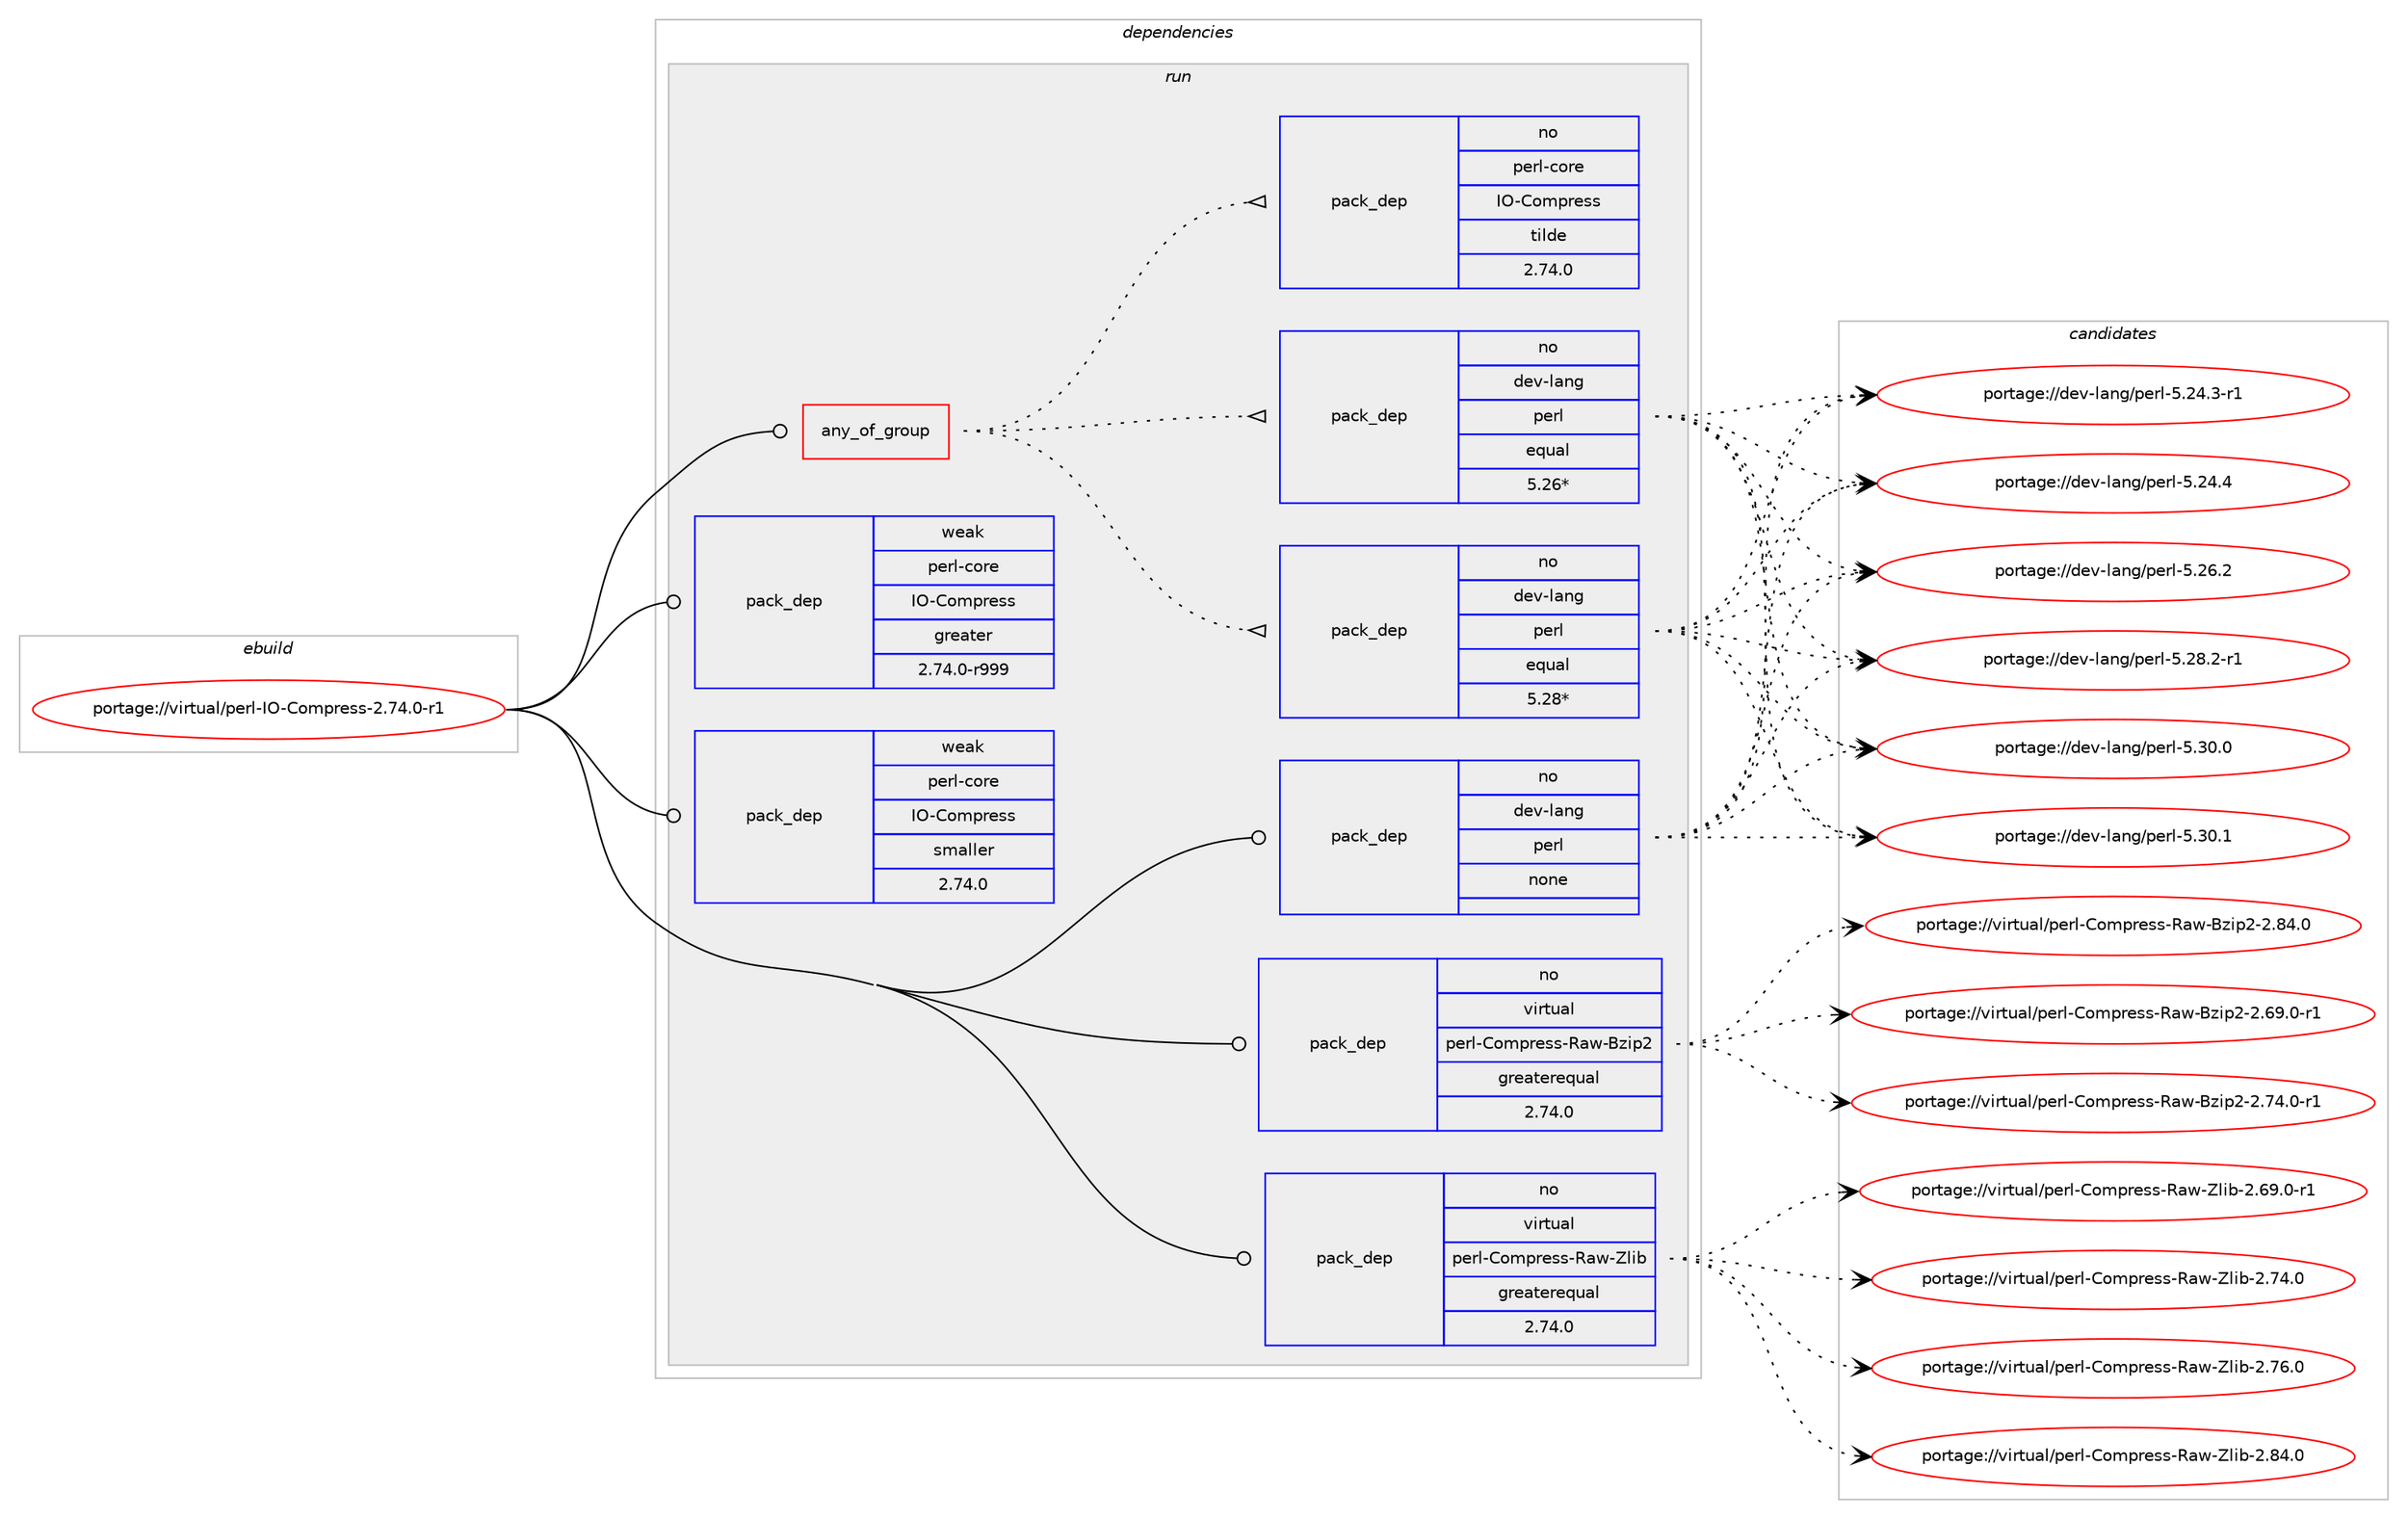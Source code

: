 digraph prolog {

# *************
# Graph options
# *************

newrank=true;
concentrate=true;
compound=true;
graph [rankdir=LR,fontname=Helvetica,fontsize=10,ranksep=1.5];#, ranksep=2.5, nodesep=0.2];
edge  [arrowhead=vee];
node  [fontname=Helvetica,fontsize=10];

# **********
# The ebuild
# **********

subgraph cluster_leftcol {
color=gray;
rank=same;
label=<<i>ebuild</i>>;
id [label="portage://virtual/perl-IO-Compress-2.74.0-r1", color=red, width=4, href="../virtual/perl-IO-Compress-2.74.0-r1.svg"];
}

# ****************
# The dependencies
# ****************

subgraph cluster_midcol {
color=gray;
label=<<i>dependencies</i>>;
subgraph cluster_compile {
fillcolor="#eeeeee";
style=filled;
label=<<i>compile</i>>;
}
subgraph cluster_compileandrun {
fillcolor="#eeeeee";
style=filled;
label=<<i>compile and run</i>>;
}
subgraph cluster_run {
fillcolor="#eeeeee";
style=filled;
label=<<i>run</i>>;
subgraph any7267 {
dependency434764 [label=<<TABLE BORDER="0" CELLBORDER="1" CELLSPACING="0" CELLPADDING="4"><TR><TD CELLPADDING="10">any_of_group</TD></TR></TABLE>>, shape=none, color=red];subgraph pack322253 {
dependency434765 [label=<<TABLE BORDER="0" CELLBORDER="1" CELLSPACING="0" CELLPADDING="4" WIDTH="220"><TR><TD ROWSPAN="6" CELLPADDING="30">pack_dep</TD></TR><TR><TD WIDTH="110">no</TD></TR><TR><TD>dev-lang</TD></TR><TR><TD>perl</TD></TR><TR><TD>equal</TD></TR><TR><TD>5.28*</TD></TR></TABLE>>, shape=none, color=blue];
}
dependency434764:e -> dependency434765:w [weight=20,style="dotted",arrowhead="oinv"];
subgraph pack322254 {
dependency434766 [label=<<TABLE BORDER="0" CELLBORDER="1" CELLSPACING="0" CELLPADDING="4" WIDTH="220"><TR><TD ROWSPAN="6" CELLPADDING="30">pack_dep</TD></TR><TR><TD WIDTH="110">no</TD></TR><TR><TD>dev-lang</TD></TR><TR><TD>perl</TD></TR><TR><TD>equal</TD></TR><TR><TD>5.26*</TD></TR></TABLE>>, shape=none, color=blue];
}
dependency434764:e -> dependency434766:w [weight=20,style="dotted",arrowhead="oinv"];
subgraph pack322255 {
dependency434767 [label=<<TABLE BORDER="0" CELLBORDER="1" CELLSPACING="0" CELLPADDING="4" WIDTH="220"><TR><TD ROWSPAN="6" CELLPADDING="30">pack_dep</TD></TR><TR><TD WIDTH="110">no</TD></TR><TR><TD>perl-core</TD></TR><TR><TD>IO-Compress</TD></TR><TR><TD>tilde</TD></TR><TR><TD>2.74.0</TD></TR></TABLE>>, shape=none, color=blue];
}
dependency434764:e -> dependency434767:w [weight=20,style="dotted",arrowhead="oinv"];
}
id:e -> dependency434764:w [weight=20,style="solid",arrowhead="odot"];
subgraph pack322256 {
dependency434768 [label=<<TABLE BORDER="0" CELLBORDER="1" CELLSPACING="0" CELLPADDING="4" WIDTH="220"><TR><TD ROWSPAN="6" CELLPADDING="30">pack_dep</TD></TR><TR><TD WIDTH="110">no</TD></TR><TR><TD>dev-lang</TD></TR><TR><TD>perl</TD></TR><TR><TD>none</TD></TR><TR><TD></TD></TR></TABLE>>, shape=none, color=blue];
}
id:e -> dependency434768:w [weight=20,style="solid",arrowhead="odot"];
subgraph pack322257 {
dependency434769 [label=<<TABLE BORDER="0" CELLBORDER="1" CELLSPACING="0" CELLPADDING="4" WIDTH="220"><TR><TD ROWSPAN="6" CELLPADDING="30">pack_dep</TD></TR><TR><TD WIDTH="110">no</TD></TR><TR><TD>virtual</TD></TR><TR><TD>perl-Compress-Raw-Bzip2</TD></TR><TR><TD>greaterequal</TD></TR><TR><TD>2.74.0</TD></TR></TABLE>>, shape=none, color=blue];
}
id:e -> dependency434769:w [weight=20,style="solid",arrowhead="odot"];
subgraph pack322258 {
dependency434770 [label=<<TABLE BORDER="0" CELLBORDER="1" CELLSPACING="0" CELLPADDING="4" WIDTH="220"><TR><TD ROWSPAN="6" CELLPADDING="30">pack_dep</TD></TR><TR><TD WIDTH="110">no</TD></TR><TR><TD>virtual</TD></TR><TR><TD>perl-Compress-Raw-Zlib</TD></TR><TR><TD>greaterequal</TD></TR><TR><TD>2.74.0</TD></TR></TABLE>>, shape=none, color=blue];
}
id:e -> dependency434770:w [weight=20,style="solid",arrowhead="odot"];
subgraph pack322259 {
dependency434771 [label=<<TABLE BORDER="0" CELLBORDER="1" CELLSPACING="0" CELLPADDING="4" WIDTH="220"><TR><TD ROWSPAN="6" CELLPADDING="30">pack_dep</TD></TR><TR><TD WIDTH="110">weak</TD></TR><TR><TD>perl-core</TD></TR><TR><TD>IO-Compress</TD></TR><TR><TD>greater</TD></TR><TR><TD>2.74.0-r999</TD></TR></TABLE>>, shape=none, color=blue];
}
id:e -> dependency434771:w [weight=20,style="solid",arrowhead="odot"];
subgraph pack322260 {
dependency434772 [label=<<TABLE BORDER="0" CELLBORDER="1" CELLSPACING="0" CELLPADDING="4" WIDTH="220"><TR><TD ROWSPAN="6" CELLPADDING="30">pack_dep</TD></TR><TR><TD WIDTH="110">weak</TD></TR><TR><TD>perl-core</TD></TR><TR><TD>IO-Compress</TD></TR><TR><TD>smaller</TD></TR><TR><TD>2.74.0</TD></TR></TABLE>>, shape=none, color=blue];
}
id:e -> dependency434772:w [weight=20,style="solid",arrowhead="odot"];
}
}

# **************
# The candidates
# **************

subgraph cluster_choices {
rank=same;
color=gray;
label=<<i>candidates</i>>;

subgraph choice322253 {
color=black;
nodesep=1;
choiceportage100101118451089711010347112101114108455346505246514511449 [label="portage://dev-lang/perl-5.24.3-r1", color=red, width=4,href="../dev-lang/perl-5.24.3-r1.svg"];
choiceportage10010111845108971101034711210111410845534650524652 [label="portage://dev-lang/perl-5.24.4", color=red, width=4,href="../dev-lang/perl-5.24.4.svg"];
choiceportage10010111845108971101034711210111410845534650544650 [label="portage://dev-lang/perl-5.26.2", color=red, width=4,href="../dev-lang/perl-5.26.2.svg"];
choiceportage100101118451089711010347112101114108455346505646504511449 [label="portage://dev-lang/perl-5.28.2-r1", color=red, width=4,href="../dev-lang/perl-5.28.2-r1.svg"];
choiceportage10010111845108971101034711210111410845534651484648 [label="portage://dev-lang/perl-5.30.0", color=red, width=4,href="../dev-lang/perl-5.30.0.svg"];
choiceportage10010111845108971101034711210111410845534651484649 [label="portage://dev-lang/perl-5.30.1", color=red, width=4,href="../dev-lang/perl-5.30.1.svg"];
dependency434765:e -> choiceportage100101118451089711010347112101114108455346505246514511449:w [style=dotted,weight="100"];
dependency434765:e -> choiceportage10010111845108971101034711210111410845534650524652:w [style=dotted,weight="100"];
dependency434765:e -> choiceportage10010111845108971101034711210111410845534650544650:w [style=dotted,weight="100"];
dependency434765:e -> choiceportage100101118451089711010347112101114108455346505646504511449:w [style=dotted,weight="100"];
dependency434765:e -> choiceportage10010111845108971101034711210111410845534651484648:w [style=dotted,weight="100"];
dependency434765:e -> choiceportage10010111845108971101034711210111410845534651484649:w [style=dotted,weight="100"];
}
subgraph choice322254 {
color=black;
nodesep=1;
choiceportage100101118451089711010347112101114108455346505246514511449 [label="portage://dev-lang/perl-5.24.3-r1", color=red, width=4,href="../dev-lang/perl-5.24.3-r1.svg"];
choiceportage10010111845108971101034711210111410845534650524652 [label="portage://dev-lang/perl-5.24.4", color=red, width=4,href="../dev-lang/perl-5.24.4.svg"];
choiceportage10010111845108971101034711210111410845534650544650 [label="portage://dev-lang/perl-5.26.2", color=red, width=4,href="../dev-lang/perl-5.26.2.svg"];
choiceportage100101118451089711010347112101114108455346505646504511449 [label="portage://dev-lang/perl-5.28.2-r1", color=red, width=4,href="../dev-lang/perl-5.28.2-r1.svg"];
choiceportage10010111845108971101034711210111410845534651484648 [label="portage://dev-lang/perl-5.30.0", color=red, width=4,href="../dev-lang/perl-5.30.0.svg"];
choiceportage10010111845108971101034711210111410845534651484649 [label="portage://dev-lang/perl-5.30.1", color=red, width=4,href="../dev-lang/perl-5.30.1.svg"];
dependency434766:e -> choiceportage100101118451089711010347112101114108455346505246514511449:w [style=dotted,weight="100"];
dependency434766:e -> choiceportage10010111845108971101034711210111410845534650524652:w [style=dotted,weight="100"];
dependency434766:e -> choiceportage10010111845108971101034711210111410845534650544650:w [style=dotted,weight="100"];
dependency434766:e -> choiceportage100101118451089711010347112101114108455346505646504511449:w [style=dotted,weight="100"];
dependency434766:e -> choiceportage10010111845108971101034711210111410845534651484648:w [style=dotted,weight="100"];
dependency434766:e -> choiceportage10010111845108971101034711210111410845534651484649:w [style=dotted,weight="100"];
}
subgraph choice322255 {
color=black;
nodesep=1;
}
subgraph choice322256 {
color=black;
nodesep=1;
choiceportage100101118451089711010347112101114108455346505246514511449 [label="portage://dev-lang/perl-5.24.3-r1", color=red, width=4,href="../dev-lang/perl-5.24.3-r1.svg"];
choiceportage10010111845108971101034711210111410845534650524652 [label="portage://dev-lang/perl-5.24.4", color=red, width=4,href="../dev-lang/perl-5.24.4.svg"];
choiceportage10010111845108971101034711210111410845534650544650 [label="portage://dev-lang/perl-5.26.2", color=red, width=4,href="../dev-lang/perl-5.26.2.svg"];
choiceportage100101118451089711010347112101114108455346505646504511449 [label="portage://dev-lang/perl-5.28.2-r1", color=red, width=4,href="../dev-lang/perl-5.28.2-r1.svg"];
choiceportage10010111845108971101034711210111410845534651484648 [label="portage://dev-lang/perl-5.30.0", color=red, width=4,href="../dev-lang/perl-5.30.0.svg"];
choiceportage10010111845108971101034711210111410845534651484649 [label="portage://dev-lang/perl-5.30.1", color=red, width=4,href="../dev-lang/perl-5.30.1.svg"];
dependency434768:e -> choiceportage100101118451089711010347112101114108455346505246514511449:w [style=dotted,weight="100"];
dependency434768:e -> choiceportage10010111845108971101034711210111410845534650524652:w [style=dotted,weight="100"];
dependency434768:e -> choiceportage10010111845108971101034711210111410845534650544650:w [style=dotted,weight="100"];
dependency434768:e -> choiceportage100101118451089711010347112101114108455346505646504511449:w [style=dotted,weight="100"];
dependency434768:e -> choiceportage10010111845108971101034711210111410845534651484648:w [style=dotted,weight="100"];
dependency434768:e -> choiceportage10010111845108971101034711210111410845534651484649:w [style=dotted,weight="100"];
}
subgraph choice322257 {
color=black;
nodesep=1;
choiceportage11810511411611797108471121011141084567111109112114101115115458297119456612210511250455046545746484511449 [label="portage://virtual/perl-Compress-Raw-Bzip2-2.69.0-r1", color=red, width=4,href="../virtual/perl-Compress-Raw-Bzip2-2.69.0-r1.svg"];
choiceportage11810511411611797108471121011141084567111109112114101115115458297119456612210511250455046555246484511449 [label="portage://virtual/perl-Compress-Raw-Bzip2-2.74.0-r1", color=red, width=4,href="../virtual/perl-Compress-Raw-Bzip2-2.74.0-r1.svg"];
choiceportage1181051141161179710847112101114108456711110911211410111511545829711945661221051125045504656524648 [label="portage://virtual/perl-Compress-Raw-Bzip2-2.84.0", color=red, width=4,href="../virtual/perl-Compress-Raw-Bzip2-2.84.0.svg"];
dependency434769:e -> choiceportage11810511411611797108471121011141084567111109112114101115115458297119456612210511250455046545746484511449:w [style=dotted,weight="100"];
dependency434769:e -> choiceportage11810511411611797108471121011141084567111109112114101115115458297119456612210511250455046555246484511449:w [style=dotted,weight="100"];
dependency434769:e -> choiceportage1181051141161179710847112101114108456711110911211410111511545829711945661221051125045504656524648:w [style=dotted,weight="100"];
}
subgraph choice322258 {
color=black;
nodesep=1;
choiceportage11810511411611797108471121011141084567111109112114101115115458297119459010810598455046545746484511449 [label="portage://virtual/perl-Compress-Raw-Zlib-2.69.0-r1", color=red, width=4,href="../virtual/perl-Compress-Raw-Zlib-2.69.0-r1.svg"];
choiceportage1181051141161179710847112101114108456711110911211410111511545829711945901081059845504655524648 [label="portage://virtual/perl-Compress-Raw-Zlib-2.74.0", color=red, width=4,href="../virtual/perl-Compress-Raw-Zlib-2.74.0.svg"];
choiceportage1181051141161179710847112101114108456711110911211410111511545829711945901081059845504655544648 [label="portage://virtual/perl-Compress-Raw-Zlib-2.76.0", color=red, width=4,href="../virtual/perl-Compress-Raw-Zlib-2.76.0.svg"];
choiceportage1181051141161179710847112101114108456711110911211410111511545829711945901081059845504656524648 [label="portage://virtual/perl-Compress-Raw-Zlib-2.84.0", color=red, width=4,href="../virtual/perl-Compress-Raw-Zlib-2.84.0.svg"];
dependency434770:e -> choiceportage11810511411611797108471121011141084567111109112114101115115458297119459010810598455046545746484511449:w [style=dotted,weight="100"];
dependency434770:e -> choiceportage1181051141161179710847112101114108456711110911211410111511545829711945901081059845504655524648:w [style=dotted,weight="100"];
dependency434770:e -> choiceportage1181051141161179710847112101114108456711110911211410111511545829711945901081059845504655544648:w [style=dotted,weight="100"];
dependency434770:e -> choiceportage1181051141161179710847112101114108456711110911211410111511545829711945901081059845504656524648:w [style=dotted,weight="100"];
}
subgraph choice322259 {
color=black;
nodesep=1;
}
subgraph choice322260 {
color=black;
nodesep=1;
}
}

}
